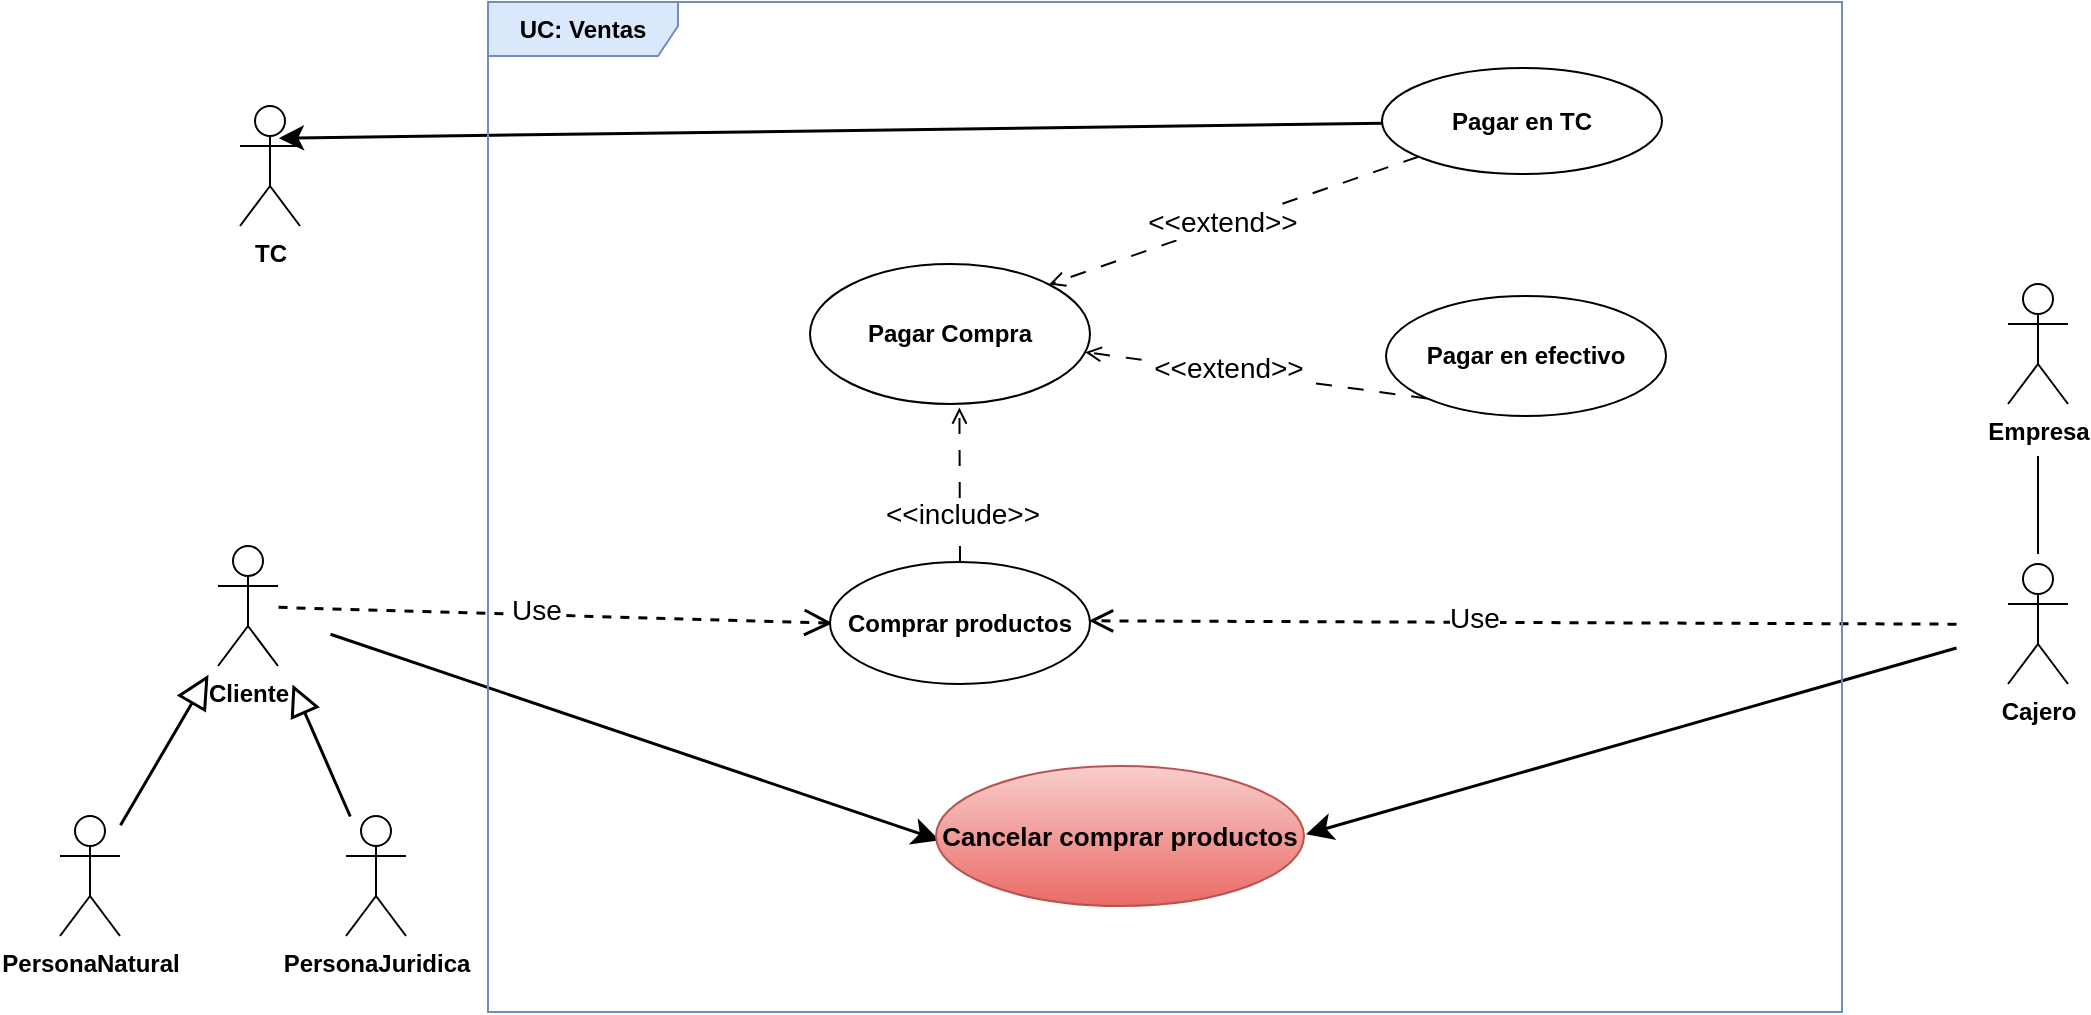 <mxfile>
    <diagram id="LdqAu2a2ndVUxPt5kBrp" name="Page-1">
        <mxGraphModel dx="1553" dy="1054" grid="0" gridSize="10" guides="1" tooltips="1" connect="1" arrows="1" fold="1" page="0" pageScale="1" pageWidth="850" pageHeight="1100" math="0" shadow="0">
            <root>
                <mxCell id="0"/>
                <mxCell id="1" parent="0"/>
                <mxCell id="2" style="edgeStyle=none;html=1;entryX=0.008;entryY=0.498;entryDx=0;entryDy=0;entryPerimeter=0;endArrow=open;endFill=0;dashed=1;jumpSize=11;startSize=10;strokeWidth=1.5;endSize=11;strokeColor=#000000;fontSize=19;fontColor=#000000;fontStyle=1" parent="1" source="5" target="16" edge="1">
                    <mxGeometry relative="1" as="geometry"/>
                </mxCell>
                <mxCell id="3" value="Use" style="edgeLabel;html=1;align=center;verticalAlign=middle;resizable=0;points=[];fontSize=14;" parent="2" vertex="1" connectable="0">
                    <mxGeometry x="-0.111" y="-1" relative="1" as="geometry">
                        <mxPoint x="6" y="-3" as="offset"/>
                    </mxGeometry>
                </mxCell>
                <mxCell id="4" style="edgeStyle=none;jumpSize=11;html=1;entryX=0.008;entryY=0.527;entryDx=0;entryDy=0;entryPerimeter=0;strokeColor=#000000;strokeWidth=1.5;fontSize=13;endArrow=classic;endFill=1;startSize=12;endSize=9;sourcePerimeterSpacing=26;targetPerimeterSpacing=5;fontStyle=1" parent="1" source="5" target="27" edge="1">
                    <mxGeometry relative="1" as="geometry"/>
                </mxCell>
                <mxCell id="5" value="Cliente" style="shape=umlActor;verticalLabelPosition=bottom;verticalAlign=top;html=1;strokeColor=#000000;fontColor=#000000;fontStyle=1" parent="1" vertex="1">
                    <mxGeometry x="102" y="137" width="30" height="60" as="geometry"/>
                </mxCell>
                <mxCell id="6" style="edgeStyle=none;html=1;endArrow=block;endFill=0;strokeWidth=1.5;endSize=13;targetPerimeterSpacing=5;strokeColor=#000000;fontStyle=1" parent="1" source="7" target="5" edge="1">
                    <mxGeometry relative="1" as="geometry"/>
                </mxCell>
                <mxCell id="7" value="PersonaNatural" style="shape=umlActor;verticalLabelPosition=bottom;verticalAlign=top;html=1;strokeColor=#000000;fontColor=#000000;fontStyle=1" parent="1" vertex="1">
                    <mxGeometry x="23" y="272" width="30" height="60" as="geometry"/>
                </mxCell>
                <mxCell id="8" style="edgeStyle=none;jumpSize=11;html=1;strokeWidth=1.5;endArrow=block;endFill=0;startSize=12;sourcePerimeterSpacing=0;targetPerimeterSpacing=0;endSize=12;strokeColor=#000000;fontStyle=1" parent="1" source="9" edge="1">
                    <mxGeometry relative="1" as="geometry">
                        <mxPoint x="139" y="206" as="targetPoint"/>
                    </mxGeometry>
                </mxCell>
                <mxCell id="9" value="PersonaJuridica" style="shape=umlActor;verticalLabelPosition=bottom;verticalAlign=top;html=1;strokeColor=#000000;fontColor=#000000;fontStyle=1" parent="1" vertex="1">
                    <mxGeometry x="166" y="272" width="30" height="60" as="geometry"/>
                </mxCell>
                <mxCell id="10" value="TC" style="shape=umlActor;verticalLabelPosition=bottom;verticalAlign=top;html=1;fontColor=#000000;strokeColor=#000000;fontStyle=1" parent="1" vertex="1">
                    <mxGeometry x="113" y="-83" width="30" height="60" as="geometry"/>
                </mxCell>
                <mxCell id="11" value="" style="edgeStyle=none;html=1;endArrow=none;endFill=0;targetPerimeterSpacing=5;sourcePerimeterSpacing=26;fontColor=#000000;strokeColor=#000000;fontStyle=1" parent="1" source="12" target="15" edge="1">
                    <mxGeometry relative="1" as="geometry"/>
                </mxCell>
                <mxCell id="12" value="Empresa" style="shape=umlActor;verticalLabelPosition=bottom;verticalAlign=top;html=1;fontColor=#000000;labelBorderColor=none;strokeColor=#000000;fontStyle=1" parent="1" vertex="1">
                    <mxGeometry x="997" y="6" width="30" height="60" as="geometry"/>
                </mxCell>
                <mxCell id="13" style="edgeStyle=none;jumpSize=11;html=1;entryX=1.004;entryY=0.484;entryDx=0;entryDy=0;entryPerimeter=0;strokeColor=#000000;strokeWidth=1.5;fontSize=13;endArrow=classic;endFill=1;startSize=12;endSize=9;sourcePerimeterSpacing=26;targetPerimeterSpacing=5;fontStyle=1" parent="1" source="15" target="27" edge="1">
                    <mxGeometry relative="1" as="geometry"/>
                </mxCell>
                <mxCell id="14" style="edgeStyle=none;jumpSize=11;html=1;entryX=0.994;entryY=0.478;entryDx=0;entryDy=0;entryPerimeter=0;strokeColor=#000000;strokeWidth=1.5;fontSize=13;endArrow=open;endFill=0;startSize=12;endSize=9;sourcePerimeterSpacing=26;targetPerimeterSpacing=5;dashed=1;fontColor=#000000;fontStyle=1" parent="1" source="15" target="16" edge="1">
                    <mxGeometry relative="1" as="geometry"/>
                </mxCell>
                <mxCell id="15" value="Cajero" style="shape=umlActor;verticalLabelPosition=bottom;verticalAlign=top;html=1;fillColor=#FFFFFF;fontColor=#000000;labelBorderColor=none;strokeColor=#000000;fontStyle=1" parent="1" vertex="1">
                    <mxGeometry x="997" y="146" width="30" height="60" as="geometry"/>
                </mxCell>
                <mxCell id="30" style="edgeStyle=none;html=1;exitX=0.5;exitY=0;exitDx=0;exitDy=0;dashed=1;dashPattern=8 8;endArrow=open;endFill=0;" edge="1" parent="1" source="16">
                    <mxGeometry relative="1" as="geometry">
                        <mxPoint x="472.714" y="67.751" as="targetPoint"/>
                    </mxGeometry>
                </mxCell>
                <mxCell id="31" value="&lt;font style=&quot;font-size: 14px;&quot;&gt;&amp;lt;&amp;lt;include&amp;gt;&amp;gt;&lt;/font&gt;" style="edgeLabel;html=1;align=center;verticalAlign=middle;resizable=0;points=[];" vertex="1" connectable="0" parent="30">
                    <mxGeometry x="-0.361" y="-1" relative="1" as="geometry">
                        <mxPoint as="offset"/>
                    </mxGeometry>
                </mxCell>
                <mxCell id="16" value="Comprar productos" style="ellipse;whiteSpace=wrap;html=1;fontStyle=1" parent="1" vertex="1">
                    <mxGeometry x="408" y="145" width="130" height="61" as="geometry"/>
                </mxCell>
                <mxCell id="21" value="Pagar Compra" style="ellipse;whiteSpace=wrap;html=1;fontStyle=1" parent="1" vertex="1">
                    <mxGeometry x="398" y="-4" width="140" height="70" as="geometry"/>
                </mxCell>
                <mxCell id="22" style="edgeStyle=none;jumpSize=11;html=1;entryX=0.639;entryY=0.264;entryDx=0;entryDy=0;entryPerimeter=0;strokeColor=#000000;strokeWidth=1.5;fontSize=13;endArrow=classic;endFill=1;startSize=12;endSize=8;sourcePerimeterSpacing=0;targetPerimeterSpacing=0;fontStyle=1" parent="1" source="23" target="10" edge="1">
                    <mxGeometry relative="1" as="geometry"/>
                </mxCell>
                <mxCell id="32" style="edgeStyle=none;html=1;entryX=1;entryY=0;entryDx=0;entryDy=0;dashed=1;dashPattern=8 8;fontSize=14;endArrow=open;endFill=0;" edge="1" parent="1" source="23" target="21">
                    <mxGeometry relative="1" as="geometry"/>
                </mxCell>
                <mxCell id="35" value="&amp;lt;&amp;lt;extend&amp;gt;&amp;gt;" style="edgeLabel;html=1;align=center;verticalAlign=middle;resizable=0;points=[];fontSize=14;" vertex="1" connectable="0" parent="32">
                    <mxGeometry x="0.253" relative="1" as="geometry">
                        <mxPoint x="17" y="-8" as="offset"/>
                    </mxGeometry>
                </mxCell>
                <mxCell id="23" value="Pagar en TC" style="ellipse;whiteSpace=wrap;html=1;labelBackgroundColor=none;fontStyle=1" parent="1" vertex="1">
                    <mxGeometry x="684" y="-102" width="140" height="53" as="geometry"/>
                </mxCell>
                <mxCell id="33" style="edgeStyle=none;html=1;exitX=0;exitY=1;exitDx=0;exitDy=0;dashed=1;dashPattern=8 8;fontSize=14;endArrow=open;endFill=0;" edge="1" parent="1" source="24" target="21">
                    <mxGeometry relative="1" as="geometry"/>
                </mxCell>
                <mxCell id="34" value="&amp;lt;&amp;lt;extend&amp;gt;&amp;gt;" style="edgeLabel;html=1;align=center;verticalAlign=middle;resizable=0;points=[];fontSize=14;rotation=0;" vertex="1" connectable="0" parent="33">
                    <mxGeometry x="0.398" y="1" relative="1" as="geometry">
                        <mxPoint x="20" as="offset"/>
                    </mxGeometry>
                </mxCell>
                <mxCell id="24" value="Pagar en efectivo" style="ellipse;whiteSpace=wrap;html=1;fontStyle=1" parent="1" vertex="1">
                    <mxGeometry x="686" y="12" width="140" height="60" as="geometry"/>
                </mxCell>
                <mxCell id="27" value="Cancelar comprar productos" style="ellipse;whiteSpace=wrap;html=1;fontSize=13;fillColor=#f8cecc;strokeColor=#b85450;gradientColor=#ea6b66;fontStyle=1" parent="1" vertex="1">
                    <mxGeometry x="461" y="247" width="184" height="70" as="geometry"/>
                </mxCell>
                <mxCell id="28" value="&lt;span style=&quot;font-weight: normal;&quot;&gt;Use&lt;/span&gt;" style="edgeLabel;html=1;align=center;verticalAlign=middle;resizable=0;points=[];fontSize=14;fontStyle=1" parent="1" vertex="1" connectable="0">
                    <mxGeometry x="310.974" y="181.635" as="geometry">
                        <mxPoint x="419" y="-9" as="offset"/>
                    </mxGeometry>
                </mxCell>
                <mxCell id="29" value="UC: Ventas" style="shape=umlFrame;whiteSpace=wrap;html=1;fillColor=#dae8fc;strokeColor=#6c8ebf;width=95;height=27;fontStyle=1" parent="1" vertex="1">
                    <mxGeometry x="237" y="-135" width="677" height="505" as="geometry"/>
                </mxCell>
            </root>
        </mxGraphModel>
    </diagram>
</mxfile>